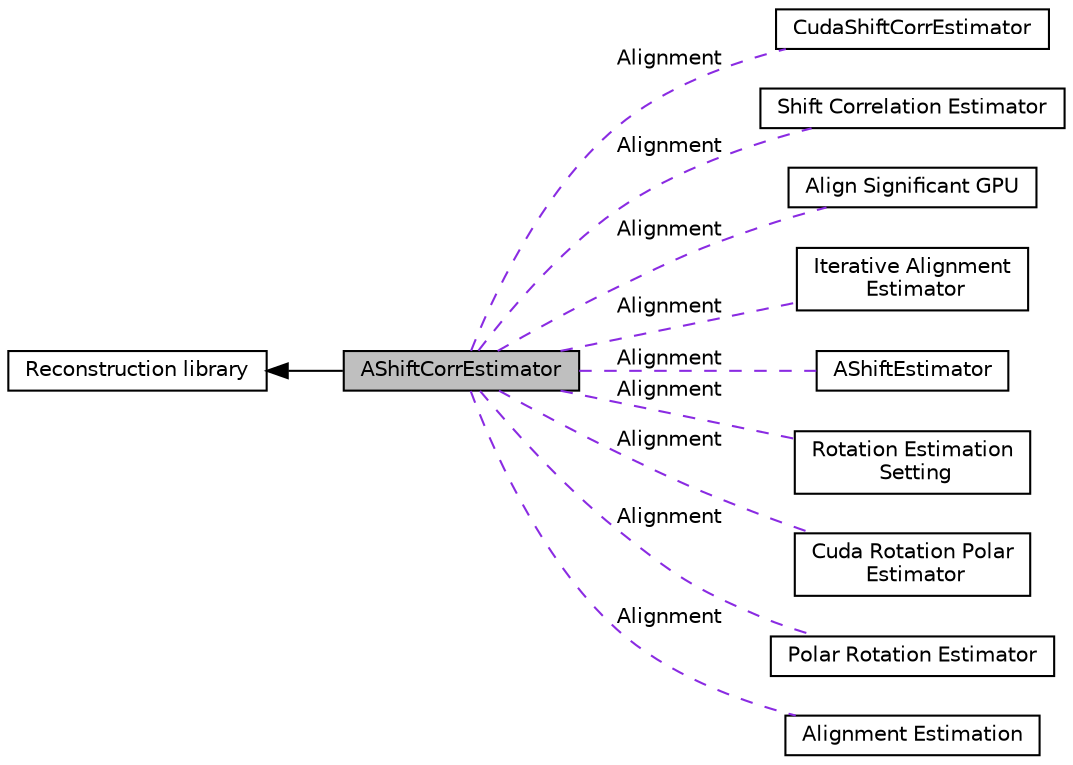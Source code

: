 digraph "AShiftCorrEstimator"
{
  edge [fontname="Helvetica",fontsize="10",labelfontname="Helvetica",labelfontsize="10"];
  node [fontname="Helvetica",fontsize="10",shape=record];
  rankdir=LR;
  Node10 [label="CudaShiftCorrEstimator",height=0.2,width=0.4,color="black", fillcolor="white", style="filled",URL="$group__CudaShiftCorrEstimator.html"];
  Node7 [label="Shift Correlation Estimator",height=0.2,width=0.4,color="black", fillcolor="white", style="filled",URL="$group__ShiftCorrEstimator.html"];
  Node8 [label="Align Significant GPU",height=0.2,width=0.4,color="black", fillcolor="white", style="filled",URL="$group__ProgAlignSignificantGPU.html"];
  Node5 [label="Iterative Alignment\l Estimator",height=0.2,width=0.4,color="black", fillcolor="white", style="filled",URL="$group__IterativeAlignmentEstimator.html"];
  Node4 [label="AShiftEstimator",height=0.2,width=0.4,color="black", fillcolor="white", style="filled",URL="$group__AShiftEstimator.html"];
  Node3 [label="Rotation Estimation\l Setting",height=0.2,width=0.4,color="black", fillcolor="white", style="filled",URL="$group__RotationEstimationSetting.html"];
  Node9 [label="Cuda Rotation Polar\l Estimator",height=0.2,width=0.4,color="black", fillcolor="white", style="filled",URL="$group__CudaRotPolarEstimator.html"];
  Node1 [label="Reconstruction library",height=0.2,width=0.4,color="black", fillcolor="white", style="filled",URL="$group__ReconsLibrary.html"];
  Node0 [label="AShiftCorrEstimator",height=0.2,width=0.4,color="black", fillcolor="grey75", style="filled", fontcolor="black"];
  Node6 [label="Polar Rotation Estimator",height=0.2,width=0.4,color="black", fillcolor="white", style="filled",URL="$group__PolarRotationEstimator.html"];
  Node2 [label="Alignment Estimation",height=0.2,width=0.4,color="black", fillcolor="white", style="filled",URL="$group__Alignment.html"];
  Node1->Node0 [shape=plaintext, dir="back", style="solid"];
  Node0->Node2 [shape=plaintext, label="Alignment", color="blueviolet", dir="none", style="dashed"];
  Node0->Node3 [shape=plaintext, label="Alignment", color="blueviolet", dir="none", style="dashed"];
  Node0->Node4 [shape=plaintext, label="Alignment", color="blueviolet", dir="none", style="dashed"];
  Node0->Node5 [shape=plaintext, label="Alignment", color="blueviolet", dir="none", style="dashed"];
  Node0->Node6 [shape=plaintext, label="Alignment", color="blueviolet", dir="none", style="dashed"];
  Node0->Node7 [shape=plaintext, label="Alignment", color="blueviolet", dir="none", style="dashed"];
  Node0->Node8 [shape=plaintext, label="Alignment", color="blueviolet", dir="none", style="dashed"];
  Node0->Node9 [shape=plaintext, label="Alignment", color="blueviolet", dir="none", style="dashed"];
  Node0->Node10 [shape=plaintext, label="Alignment", color="blueviolet", dir="none", style="dashed"];
}
